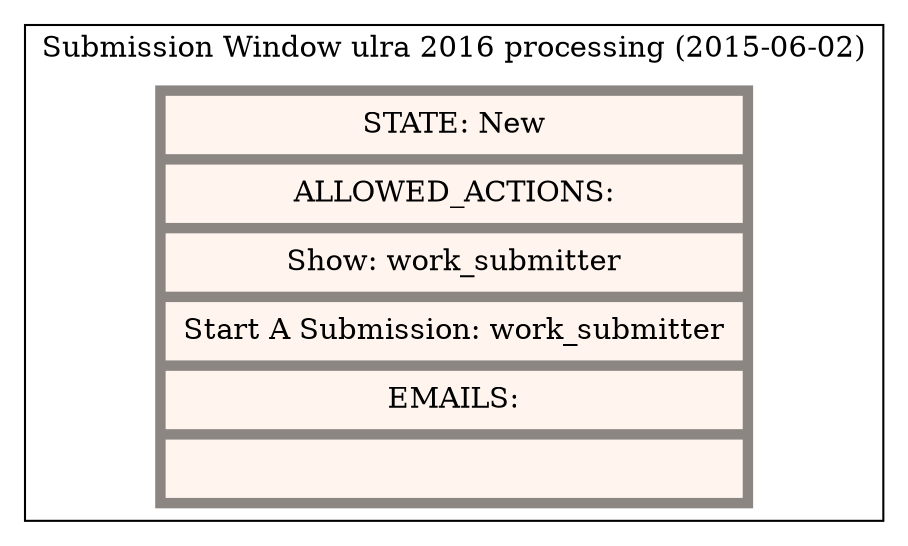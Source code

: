 digraph "G" {
  compound=true;
  node[color="grey15" margin="0.15, 0.125"];
  subgraph cluster_0 {
    label="Submission Window ulra 2016 processing (2015-06-02)"
    node[style=filled fillcolor=white color="seashell4"]
    subgraph 0 {
      label="States";
      node[shape="record" fillcolor="seashell1" penwidth=5]
      state_new [label="{ STATE: New | ALLOWED_ACTIONS: | Show: work_submitter | Start A Submission: work_submitter | EMAILS: |  }"]
    }
    subgraph 1 {
      label="Actions"
      node[shape="record" shape=record penwidth=1]
    }
  }
}
